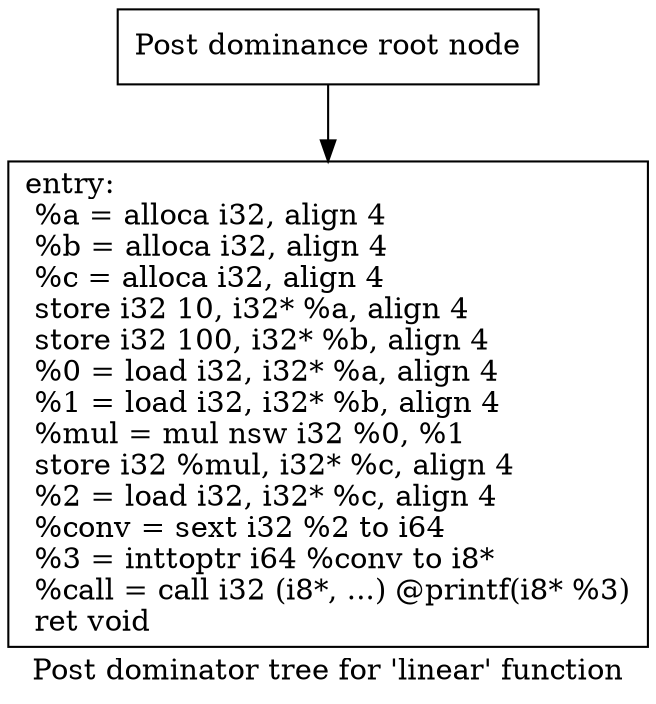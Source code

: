 digraph "Post dominator tree for 'linear' function" {
	label="Post dominator tree for 'linear' function";

	Node0x55bd49dd8ac0 [shape=record,label="{Post dominance root node}"];
	Node0x55bd49dd8ac0 -> Node0x55bd49dd8f30;
	Node0x55bd49dd8f30 [shape=record,label="{entry:\l  %a = alloca i32, align 4\l  %b = alloca i32, align 4\l  %c = alloca i32, align 4\l  store i32 10, i32* %a, align 4\l  store i32 100, i32* %b, align 4\l  %0 = load i32, i32* %a, align 4\l  %1 = load i32, i32* %b, align 4\l  %mul = mul nsw i32 %0, %1\l  store i32 %mul, i32* %c, align 4\l  %2 = load i32, i32* %c, align 4\l  %conv = sext i32 %2 to i64\l  %3 = inttoptr i64 %conv to i8*\l  %call = call i32 (i8*, ...) @printf(i8* %3)\l  ret void\l}"];
}
